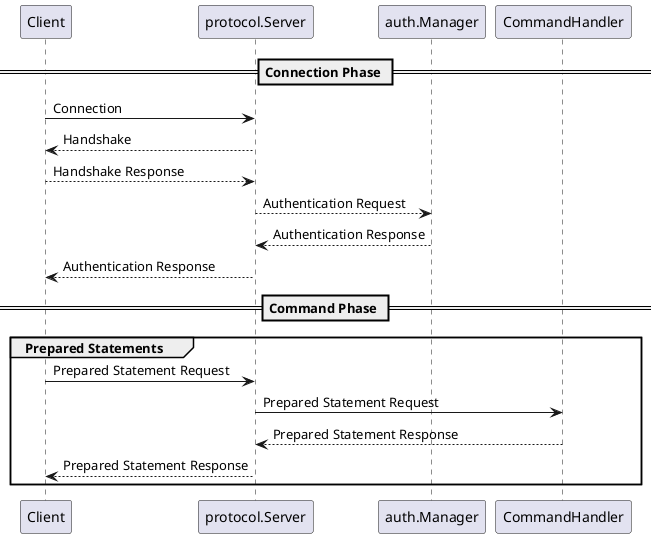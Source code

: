 @startuml sequence
' MySQL: Connection Phase
' https://dev.mysql.com/doc/dev/mysql-server/latest/page_protocol_connection_phase.html
== Connection Phase ==
Client -> protocol.Server : Connection
protocol.Server --> Client: Handshake
Client --> protocol.Server: Handshake Response
protocol.Server --> auth.Manager: Authentication Request
auth.Manager --> protocol.Server: Authentication Response
protocol.Server --> Client: Authentication Response
== Command Phase == 
group Prepared Statements
Client -> protocol.Server: Prepared Statement Request
protocol.Server -> CommandHandler: Prepared Statement Request
CommandHandler --> protocol.Server: Prepared Statement Response
protocol.Server --> Client: Prepared Statement Response
end
@enduml